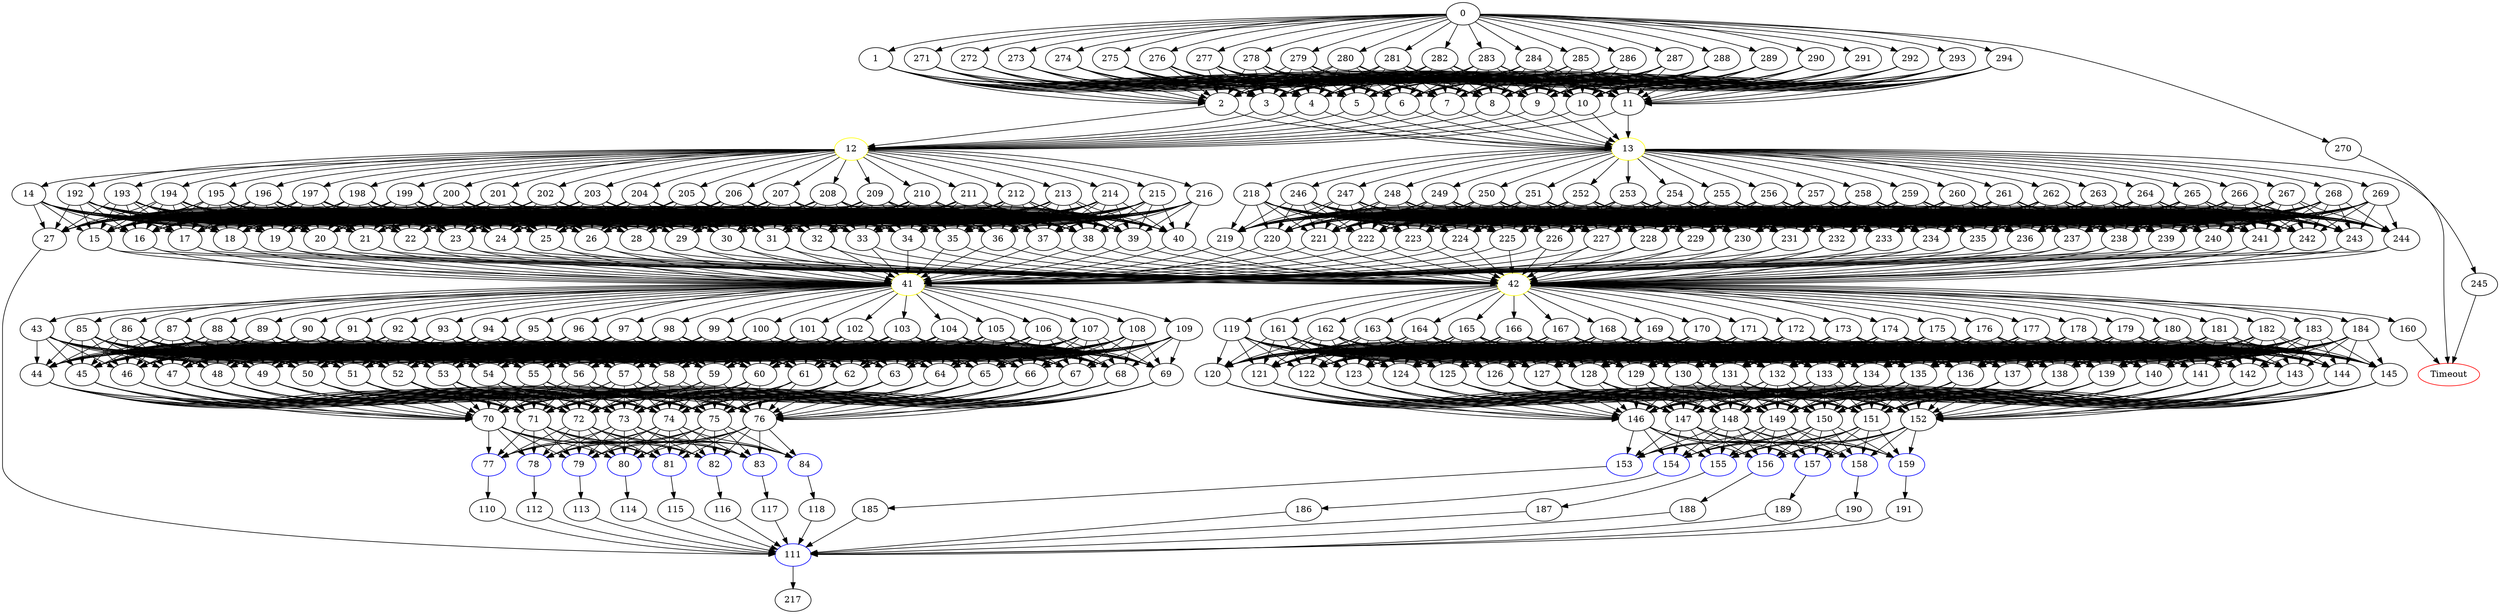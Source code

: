 digraph G {
	0 -> 1;
	0 -> 270;
	0 -> 271;
	0 -> 272;
	0 -> 273;
	0 -> 274;
	0 -> 275;
	0 -> 276;
	0 -> 277;
	0 -> 278;
	0 -> 279;
	0 -> 280;
	0 -> 281;
	0 -> 282;
	0 -> 283;
	0 -> 284;
	0 -> 285;
	0 -> 286;
	0 -> 287;
	0 -> 288;
	0 -> 289;
	0 -> 290;
	0 -> 291;
	0 -> 292;
	0 -> 293;
	0 -> 294;
	1 -> 2;
	1 -> 3;
	1 -> 4;
	1 -> 5;
	1 -> 6;
	1 -> 7;
	1 -> 8;
	1 -> 9;
	1 -> 10;
	1 -> 11;
	2 -> "12";
12 [color=yellow];
	2 -> "13";
13 [color=yellow];
	3 -> "12";
12 [color=yellow];
	3 -> "13";
13 [color=yellow];
	4 -> "12";
12 [color=yellow];
	4 -> "13";
13 [color=yellow];
	5 -> "12";
12 [color=yellow];
	5 -> "13";
13 [color=yellow];
	6 -> "12";
12 [color=yellow];
	6 -> "13";
13 [color=yellow];
	7 -> "12";
12 [color=yellow];
	7 -> "13";
13 [color=yellow];
	8 -> "12";
12 [color=yellow];
	8 -> "13";
13 [color=yellow];
	9 -> "12";
12 [color=yellow];
	9 -> "13";
13 [color=yellow];
	10 -> "12";
12 [color=yellow];
	10 -> "13";
13 [color=yellow];
	11 -> "12";
12 [color=yellow];
	11 -> "13";
13 [color=yellow];
	12 -> 14;
	12 -> 192;
	12 -> 193;
	12 -> 194;
	12 -> 195;
	12 -> 196;
	12 -> 197;
	12 -> 198;
	12 -> 199;
	12 -> 200;
	12 -> 201;
	12 -> 202;
	12 -> 203;
	12 -> 204;
	12 -> 205;
	12 -> 206;
	12 -> 207;
	12 -> 208;
	12 -> 209;
	12 -> 210;
	12 -> 211;
	12 -> 212;
	12 -> 213;
	12 -> 214;
	12 -> 215;
	12 -> 216;
	13 -> 218;
	13 -> 245;
	13 -> 246;
	13 -> 247;
	13 -> 248;
	13 -> 249;
	13 -> 250;
	13 -> 251;
	13 -> 252;
	13 -> 253;
	13 -> 254;
	13 -> 255;
	13 -> 256;
	13 -> 257;
	13 -> 258;
	13 -> 259;
	13 -> 260;
	13 -> 261;
	13 -> 262;
	13 -> 263;
	13 -> 264;
	13 -> 265;
	13 -> 266;
	13 -> 267;
	13 -> 268;
	13 -> 269;
	14 -> 15;
	14 -> 16;
	14 -> 17;
	14 -> 18;
	14 -> 19;
	14 -> 20;
	14 -> 21;
	14 -> 22;
	14 -> 23;
	14 -> 24;
	14 -> 25;
	14 -> 26;
	14 -> 27;
	14 -> 28;
	14 -> 29;
	14 -> 30;
	14 -> 31;
	14 -> 32;
	14 -> 33;
	14 -> 34;
	14 -> 35;
	14 -> 36;
	14 -> 37;
	14 -> 38;
	14 -> 39;
	14 -> 40;
	15 -> "41";
41 [color=yellow];
	15 -> "42";
42 [color=yellow];
	16 -> "41";
41 [color=yellow];
	16 -> "42";
42 [color=yellow];
	17 -> "41";
41 [color=yellow];
	17 -> "42";
42 [color=yellow];
	18 -> "41";
41 [color=yellow];
	18 -> "42";
42 [color=yellow];
	19 -> "41";
41 [color=yellow];
	19 -> "42";
42 [color=yellow];
	20 -> "41";
41 [color=yellow];
	20 -> "42";
42 [color=yellow];
	21 -> "41";
41 [color=yellow];
	21 -> "42";
42 [color=yellow];
	22 -> "41";
41 [color=yellow];
	22 -> "42";
42 [color=yellow];
	23 -> "41";
41 [color=yellow];
	23 -> "42";
42 [color=yellow];
	24 -> "41";
41 [color=yellow];
	24 -> "42";
42 [color=yellow];
	25 -> "41";
41 [color=yellow];
	25 -> "42";
42 [color=yellow];
	26 -> "41";
41 [color=yellow];
	26 -> "42";
42 [color=yellow];
	27 -> "111";
111 [color=blue];
	28 -> "41";
41 [color=yellow];
	28 -> "42";
42 [color=yellow];
	29 -> "41";
41 [color=yellow];
	29 -> "42";
42 [color=yellow];
	30 -> "41";
41 [color=yellow];
	30 -> "42";
42 [color=yellow];
	31 -> "41";
41 [color=yellow];
	31 -> "42";
42 [color=yellow];
	32 -> "41";
41 [color=yellow];
	32 -> "42";
42 [color=yellow];
	33 -> "41";
41 [color=yellow];
	33 -> "42";
42 [color=yellow];
	34 -> "41";
41 [color=yellow];
	34 -> "42";
42 [color=yellow];
	35 -> "41";
41 [color=yellow];
	35 -> "42";
42 [color=yellow];
	36 -> "41";
41 [color=yellow];
	36 -> "42";
42 [color=yellow];
	37 -> "41";
41 [color=yellow];
	37 -> "42";
42 [color=yellow];
	38 -> "41";
41 [color=yellow];
	38 -> "42";
42 [color=yellow];
	39 -> "41";
41 [color=yellow];
	39 -> "42";
42 [color=yellow];
	40 -> "41";
41 [color=yellow];
	40 -> "42";
42 [color=yellow];
	41 -> 43;
	41 -> 85;
	41 -> 86;
	41 -> 87;
	41 -> 88;
	41 -> 89;
	41 -> 90;
	41 -> 91;
	41 -> 92;
	41 -> 93;
	41 -> 94;
	41 -> 95;
	41 -> 96;
	41 -> 97;
	41 -> 98;
	41 -> 99;
	41 -> 100;
	41 -> 101;
	41 -> 102;
	41 -> 103;
	41 -> 104;
	41 -> 105;
	41 -> 106;
	41 -> 107;
	41 -> 108;
	41 -> 109;
	42 -> 119;
	42 -> 160;
	42 -> 161;
	42 -> 162;
	42 -> 163;
	42 -> 164;
	42 -> 165;
	42 -> 166;
	42 -> 167;
	42 -> 168;
	42 -> 169;
	42 -> 170;
	42 -> 171;
	42 -> 172;
	42 -> 173;
	42 -> 174;
	42 -> 175;
	42 -> 176;
	42 -> 177;
	42 -> 178;
	42 -> 179;
	42 -> 180;
	42 -> 181;
	42 -> 182;
	42 -> 183;
	42 -> 184;
	43 -> 44;
	43 -> 45;
	43 -> 46;
	43 -> 47;
	43 -> 48;
	43 -> 49;
	43 -> 50;
	43 -> 51;
	43 -> 52;
	43 -> 53;
	43 -> 54;
	43 -> 55;
	43 -> 56;
	43 -> 57;
	43 -> 58;
	43 -> 59;
	43 -> 60;
	43 -> 61;
	43 -> 62;
	43 -> 63;
	43 -> 64;
	43 -> 65;
	43 -> 66;
	43 -> 67;
	43 -> 68;
	43 -> 69;
	44 -> 70;
	44 -> 71;
	44 -> 72;
	44 -> 73;
	44 -> 74;
	44 -> 75;
	44 -> 76;
	45 -> 70;
	45 -> 71;
	45 -> 72;
	45 -> 73;
	45 -> 74;
	45 -> 75;
	45 -> 76;
	46 -> 70;
	46 -> 71;
	46 -> 72;
	46 -> 73;
	46 -> 74;
	46 -> 75;
	46 -> 76;
	47 -> 70;
	47 -> 71;
	47 -> 72;
	47 -> 73;
	47 -> 74;
	47 -> 75;
	47 -> 76;
	48 -> 70;
	48 -> 71;
	48 -> 72;
	48 -> 73;
	48 -> 74;
	48 -> 75;
	48 -> 76;
	49 -> 70;
	49 -> 71;
	49 -> 72;
	49 -> 73;
	49 -> 74;
	49 -> 75;
	49 -> 76;
	50 -> 70;
	50 -> 71;
	50 -> 72;
	50 -> 73;
	50 -> 74;
	50 -> 75;
	50 -> 76;
	51 -> 70;
	51 -> 71;
	51 -> 72;
	51 -> 73;
	51 -> 74;
	51 -> 75;
	51 -> 76;
	52 -> 70;
	52 -> 71;
	52 -> 72;
	52 -> 73;
	52 -> 74;
	52 -> 75;
	52 -> 76;
	53 -> 70;
	53 -> 71;
	53 -> 72;
	53 -> 73;
	53 -> 74;
	53 -> 75;
	53 -> 76;
	54 -> 70;
	54 -> 71;
	54 -> 72;
	54 -> 73;
	54 -> 74;
	54 -> 75;
	54 -> 76;
	55 -> 70;
	55 -> 71;
	55 -> 72;
	55 -> 73;
	55 -> 74;
	55 -> 75;
	55 -> 76;
	56 -> 70;
	56 -> 71;
	56 -> 72;
	56 -> 73;
	56 -> 74;
	56 -> 75;
	56 -> 76;
	57 -> 70;
	57 -> 71;
	57 -> 72;
	57 -> 73;
	57 -> 74;
	57 -> 75;
	57 -> 76;
	58 -> 70;
	58 -> 71;
	58 -> 72;
	58 -> 73;
	58 -> 74;
	58 -> 75;
	58 -> 76;
	59 -> 70;
	59 -> 71;
	59 -> 72;
	59 -> 73;
	59 -> 74;
	59 -> 75;
	59 -> 76;
	60 -> 70;
	60 -> 71;
	60 -> 72;
	60 -> 73;
	60 -> 74;
	60 -> 75;
	60 -> 76;
	61 -> 70;
	61 -> 71;
	61 -> 72;
	61 -> 73;
	61 -> 74;
	61 -> 75;
	61 -> 76;
	62 -> 70;
	62 -> 71;
	62 -> 72;
	62 -> 73;
	62 -> 74;
	62 -> 75;
	62 -> 76;
	63 -> 70;
	63 -> 71;
	63 -> 72;
	63 -> 73;
	63 -> 74;
	63 -> 75;
	63 -> 76;
	64 -> 70;
	64 -> 71;
	64 -> 72;
	64 -> 73;
	64 -> 74;
	64 -> 75;
	64 -> 76;
	65 -> 70;
	65 -> 71;
	65 -> 72;
	65 -> 73;
	65 -> 74;
	65 -> 75;
	65 -> 76;
	66 -> 70;
	66 -> 71;
	66 -> 72;
	66 -> 73;
	66 -> 74;
	66 -> 75;
	66 -> 76;
	67 -> 70;
	67 -> 71;
	67 -> 72;
	67 -> 73;
	67 -> 74;
	67 -> 75;
	67 -> 76;
	68 -> 70;
	68 -> 71;
	68 -> 72;
	68 -> 73;
	68 -> 74;
	68 -> 75;
	68 -> 76;
	69 -> 70;
	69 -> 71;
	69 -> 72;
	69 -> 73;
	69 -> 74;
	69 -> 75;
	69 -> 76;
	70 -> "77";
77 [color=blue];
	70 -> "78";
78 [color=blue];
	70 -> "79";
79 [color=blue];
	70 -> "80";
80 [color=blue];
	70 -> "81";
81 [color=blue];
	70 -> "82";
82 [color=blue];
	70 -> "83";
83 [color=blue];
	70 -> "84";
84 [color=blue];
	71 -> "77";
77 [color=blue];
	71 -> "78";
78 [color=blue];
	71 -> "79";
79 [color=blue];
	71 -> "80";
80 [color=blue];
	71 -> "81";
81 [color=blue];
	71 -> "82";
82 [color=blue];
	71 -> "83";
83 [color=blue];
	71 -> "84";
84 [color=blue];
	72 -> "77";
77 [color=blue];
	72 -> "78";
78 [color=blue];
	72 -> "79";
79 [color=blue];
	72 -> "80";
80 [color=blue];
	72 -> "81";
81 [color=blue];
	72 -> "82";
82 [color=blue];
	72 -> "83";
83 [color=blue];
	72 -> "84";
84 [color=blue];
	73 -> "77";
77 [color=blue];
	73 -> "78";
78 [color=blue];
	73 -> "79";
79 [color=blue];
	73 -> "80";
80 [color=blue];
	73 -> "81";
81 [color=blue];
	73 -> "82";
82 [color=blue];
	73 -> "83";
83 [color=blue];
	73 -> "84";
84 [color=blue];
	74 -> "77";
77 [color=blue];
	74 -> "78";
78 [color=blue];
	74 -> "79";
79 [color=blue];
	74 -> "80";
80 [color=blue];
	74 -> "81";
81 [color=blue];
	74 -> "82";
82 [color=blue];
	74 -> "83";
83 [color=blue];
	74 -> "84";
84 [color=blue];
	75 -> "77";
77 [color=blue];
	75 -> "78";
78 [color=blue];
	75 -> "79";
79 [color=blue];
	75 -> "80";
80 [color=blue];
	75 -> "81";
81 [color=blue];
	75 -> "82";
82 [color=blue];
	75 -> "83";
83 [color=blue];
	75 -> "84";
84 [color=blue];
	76 -> "77";
77 [color=blue];
	76 -> "78";
78 [color=blue];
	76 -> "79";
79 [color=blue];
	76 -> "80";
80 [color=blue];
	76 -> "81";
81 [color=blue];
	76 -> "82";
82 [color=blue];
	76 -> "83";
83 [color=blue];
	76 -> "84";
84 [color=blue];
	77 -> 110;
	78 -> 112;
	79 -> 113;
	80 -> 114;
	81 -> 115;
	82 -> 116;
	83 -> 117;
	84 -> 118;
	85 -> 44;
	85 -> 45;
	85 -> 46;
	85 -> 47;
	85 -> 48;
	85 -> 49;
	85 -> 50;
	85 -> 51;
	85 -> 52;
	85 -> 53;
	85 -> 54;
	85 -> 55;
	85 -> 56;
	85 -> 57;
	85 -> 58;
	85 -> 59;
	85 -> 60;
	85 -> 61;
	85 -> 62;
	85 -> 63;
	85 -> 64;
	85 -> 65;
	85 -> 66;
	85 -> 67;
	85 -> 68;
	85 -> 69;
	86 -> 44;
	86 -> 45;
	86 -> 46;
	86 -> 47;
	86 -> 48;
	86 -> 49;
	86 -> 50;
	86 -> 51;
	86 -> 52;
	86 -> 53;
	86 -> 54;
	86 -> 55;
	86 -> 56;
	86 -> 57;
	86 -> 58;
	86 -> 59;
	86 -> 60;
	86 -> 61;
	86 -> 62;
	86 -> 63;
	86 -> 64;
	86 -> 65;
	86 -> 66;
	86 -> 67;
	86 -> 68;
	86 -> 69;
	87 -> 44;
	87 -> 45;
	87 -> 46;
	87 -> 47;
	87 -> 48;
	87 -> 49;
	87 -> 50;
	87 -> 51;
	87 -> 52;
	87 -> 53;
	87 -> 54;
	87 -> 55;
	87 -> 56;
	87 -> 57;
	87 -> 58;
	87 -> 59;
	87 -> 60;
	87 -> 61;
	87 -> 62;
	87 -> 63;
	87 -> 64;
	87 -> 65;
	87 -> 66;
	87 -> 67;
	87 -> 68;
	87 -> 69;
	88 -> 44;
	88 -> 45;
	88 -> 46;
	88 -> 47;
	88 -> 48;
	88 -> 49;
	88 -> 50;
	88 -> 51;
	88 -> 52;
	88 -> 53;
	88 -> 54;
	88 -> 55;
	88 -> 56;
	88 -> 57;
	88 -> 58;
	88 -> 59;
	88 -> 60;
	88 -> 61;
	88 -> 62;
	88 -> 63;
	88 -> 64;
	88 -> 65;
	88 -> 66;
	88 -> 67;
	88 -> 68;
	88 -> 69;
	89 -> 44;
	89 -> 45;
	89 -> 46;
	89 -> 47;
	89 -> 48;
	89 -> 49;
	89 -> 50;
	89 -> 51;
	89 -> 52;
	89 -> 53;
	89 -> 54;
	89 -> 55;
	89 -> 56;
	89 -> 57;
	89 -> 58;
	89 -> 59;
	89 -> 60;
	89 -> 61;
	89 -> 62;
	89 -> 63;
	89 -> 64;
	89 -> 65;
	89 -> 66;
	89 -> 67;
	89 -> 68;
	89 -> 69;
	90 -> 44;
	90 -> 45;
	90 -> 46;
	90 -> 47;
	90 -> 48;
	90 -> 49;
	90 -> 50;
	90 -> 51;
	90 -> 52;
	90 -> 53;
	90 -> 54;
	90 -> 55;
	90 -> 56;
	90 -> 57;
	90 -> 58;
	90 -> 59;
	90 -> 60;
	90 -> 61;
	90 -> 62;
	90 -> 63;
	90 -> 64;
	90 -> 65;
	90 -> 66;
	90 -> 67;
	90 -> 68;
	90 -> 69;
	91 -> 44;
	91 -> 45;
	91 -> 46;
	91 -> 47;
	91 -> 48;
	91 -> 49;
	91 -> 50;
	91 -> 51;
	91 -> 52;
	91 -> 53;
	91 -> 54;
	91 -> 55;
	91 -> 56;
	91 -> 57;
	91 -> 58;
	91 -> 59;
	91 -> 60;
	91 -> 61;
	91 -> 62;
	91 -> 63;
	91 -> 64;
	91 -> 65;
	91 -> 66;
	91 -> 67;
	91 -> 68;
	91 -> 69;
	92 -> 44;
	92 -> 45;
	92 -> 46;
	92 -> 47;
	92 -> 48;
	92 -> 49;
	92 -> 50;
	92 -> 51;
	92 -> 52;
	92 -> 53;
	92 -> 54;
	92 -> 55;
	92 -> 56;
	92 -> 57;
	92 -> 58;
	92 -> 59;
	92 -> 60;
	92 -> 61;
	92 -> 62;
	92 -> 63;
	92 -> 64;
	92 -> 65;
	92 -> 66;
	92 -> 67;
	92 -> 68;
	92 -> 69;
	93 -> 44;
	93 -> 45;
	93 -> 46;
	93 -> 47;
	93 -> 48;
	93 -> 49;
	93 -> 50;
	93 -> 51;
	93 -> 52;
	93 -> 53;
	93 -> 54;
	93 -> 55;
	93 -> 56;
	93 -> 57;
	93 -> 58;
	93 -> 59;
	93 -> 60;
	93 -> 61;
	93 -> 62;
	93 -> 63;
	93 -> 64;
	93 -> 65;
	93 -> 66;
	93 -> 67;
	93 -> 68;
	93 -> 69;
	94 -> 44;
	94 -> 45;
	94 -> 46;
	94 -> 47;
	94 -> 48;
	94 -> 49;
	94 -> 50;
	94 -> 51;
	94 -> 52;
	94 -> 53;
	94 -> 54;
	94 -> 55;
	94 -> 56;
	94 -> 57;
	94 -> 58;
	94 -> 59;
	94 -> 60;
	94 -> 61;
	94 -> 62;
	94 -> 63;
	94 -> 64;
	94 -> 65;
	94 -> 66;
	94 -> 67;
	94 -> 68;
	94 -> 69;
	95 -> 44;
	95 -> 45;
	95 -> 46;
	95 -> 47;
	95 -> 48;
	95 -> 49;
	95 -> 50;
	95 -> 51;
	95 -> 52;
	95 -> 53;
	95 -> 54;
	95 -> 55;
	95 -> 56;
	95 -> 57;
	95 -> 58;
	95 -> 59;
	95 -> 60;
	95 -> 61;
	95 -> 62;
	95 -> 63;
	95 -> 64;
	95 -> 65;
	95 -> 66;
	95 -> 67;
	95 -> 68;
	95 -> 69;
	96 -> 44;
	96 -> 45;
	96 -> 46;
	96 -> 47;
	96 -> 48;
	96 -> 49;
	96 -> 50;
	96 -> 51;
	96 -> 52;
	96 -> 53;
	96 -> 54;
	96 -> 55;
	96 -> 56;
	96 -> 57;
	96 -> 58;
	96 -> 59;
	96 -> 60;
	96 -> 61;
	96 -> 62;
	96 -> 63;
	96 -> 64;
	96 -> 65;
	96 -> 66;
	96 -> 67;
	96 -> 68;
	96 -> 69;
	97 -> 44;
	97 -> 45;
	97 -> 46;
	97 -> 47;
	97 -> 48;
	97 -> 49;
	97 -> 50;
	97 -> 51;
	97 -> 52;
	97 -> 53;
	97 -> 54;
	97 -> 55;
	97 -> 56;
	97 -> 57;
	97 -> 58;
	97 -> 59;
	97 -> 60;
	97 -> 61;
	97 -> 62;
	97 -> 63;
	97 -> 64;
	97 -> 65;
	97 -> 66;
	97 -> 67;
	97 -> 68;
	97 -> 69;
	98 -> 44;
	98 -> 45;
	98 -> 46;
	98 -> 47;
	98 -> 48;
	98 -> 49;
	98 -> 50;
	98 -> 51;
	98 -> 52;
	98 -> 53;
	98 -> 54;
	98 -> 55;
	98 -> 56;
	98 -> 57;
	98 -> 58;
	98 -> 59;
	98 -> 60;
	98 -> 61;
	98 -> 62;
	98 -> 63;
	98 -> 64;
	98 -> 65;
	98 -> 66;
	98 -> 67;
	98 -> 68;
	98 -> 69;
	99 -> 44;
	99 -> 45;
	99 -> 46;
	99 -> 47;
	99 -> 48;
	99 -> 49;
	99 -> 50;
	99 -> 51;
	99 -> 52;
	99 -> 53;
	99 -> 54;
	99 -> 55;
	99 -> 56;
	99 -> 57;
	99 -> 58;
	99 -> 59;
	99 -> 60;
	99 -> 61;
	99 -> 62;
	99 -> 63;
	99 -> 64;
	99 -> 65;
	99 -> 66;
	99 -> 67;
	99 -> 68;
	99 -> 69;
	100 -> 44;
	100 -> 45;
	100 -> 46;
	100 -> 47;
	100 -> 48;
	100 -> 49;
	100 -> 50;
	100 -> 51;
	100 -> 52;
	100 -> 53;
	100 -> 54;
	100 -> 55;
	100 -> 56;
	100 -> 57;
	100 -> 58;
	100 -> 59;
	100 -> 60;
	100 -> 61;
	100 -> 62;
	100 -> 63;
	100 -> 64;
	100 -> 65;
	100 -> 66;
	100 -> 67;
	100 -> 68;
	100 -> 69;
	101 -> 44;
	101 -> 45;
	101 -> 46;
	101 -> 47;
	101 -> 48;
	101 -> 49;
	101 -> 50;
	101 -> 51;
	101 -> 52;
	101 -> 53;
	101 -> 54;
	101 -> 55;
	101 -> 56;
	101 -> 57;
	101 -> 58;
	101 -> 59;
	101 -> 60;
	101 -> 61;
	101 -> 62;
	101 -> 63;
	101 -> 64;
	101 -> 65;
	101 -> 66;
	101 -> 67;
	101 -> 68;
	101 -> 69;
	102 -> 44;
	102 -> 45;
	102 -> 46;
	102 -> 47;
	102 -> 48;
	102 -> 49;
	102 -> 50;
	102 -> 51;
	102 -> 52;
	102 -> 53;
	102 -> 54;
	102 -> 55;
	102 -> 56;
	102 -> 57;
	102 -> 58;
	102 -> 59;
	102 -> 60;
	102 -> 61;
	102 -> 62;
	102 -> 63;
	102 -> 64;
	102 -> 65;
	102 -> 66;
	102 -> 67;
	102 -> 68;
	102 -> 69;
	103 -> 44;
	103 -> 45;
	103 -> 46;
	103 -> 47;
	103 -> 48;
	103 -> 49;
	103 -> 50;
	103 -> 51;
	103 -> 52;
	103 -> 53;
	103 -> 54;
	103 -> 55;
	103 -> 56;
	103 -> 57;
	103 -> 58;
	103 -> 59;
	103 -> 60;
	103 -> 61;
	103 -> 62;
	103 -> 63;
	103 -> 64;
	103 -> 65;
	103 -> 66;
	103 -> 67;
	103 -> 68;
	103 -> 69;
	104 -> 44;
	104 -> 45;
	104 -> 46;
	104 -> 47;
	104 -> 48;
	104 -> 49;
	104 -> 50;
	104 -> 51;
	104 -> 52;
	104 -> 53;
	104 -> 54;
	104 -> 55;
	104 -> 56;
	104 -> 57;
	104 -> 58;
	104 -> 59;
	104 -> 60;
	104 -> 61;
	104 -> 62;
	104 -> 63;
	104 -> 64;
	104 -> 65;
	104 -> 66;
	104 -> 67;
	104 -> 68;
	104 -> 69;
	105 -> 44;
	105 -> 45;
	105 -> 46;
	105 -> 47;
	105 -> 48;
	105 -> 49;
	105 -> 50;
	105 -> 51;
	105 -> 52;
	105 -> 53;
	105 -> 54;
	105 -> 55;
	105 -> 56;
	105 -> 57;
	105 -> 58;
	105 -> 59;
	105 -> 60;
	105 -> 61;
	105 -> 62;
	105 -> 63;
	105 -> 64;
	105 -> 65;
	105 -> 66;
	105 -> 67;
	105 -> 68;
	105 -> 69;
	106 -> 44;
	106 -> 45;
	106 -> 46;
	106 -> 47;
	106 -> 48;
	106 -> 49;
	106 -> 50;
	106 -> 51;
	106 -> 52;
	106 -> 53;
	106 -> 54;
	106 -> 55;
	106 -> 56;
	106 -> 57;
	106 -> 58;
	106 -> 59;
	106 -> 60;
	106 -> 61;
	106 -> 62;
	106 -> 63;
	106 -> 64;
	106 -> 65;
	106 -> 66;
	106 -> 67;
	106 -> 68;
	106 -> 69;
	107 -> 44;
	107 -> 45;
	107 -> 46;
	107 -> 47;
	107 -> 48;
	107 -> 49;
	107 -> 50;
	107 -> 51;
	107 -> 52;
	107 -> 53;
	107 -> 54;
	107 -> 55;
	107 -> 56;
	107 -> 57;
	107 -> 58;
	107 -> 59;
	107 -> 60;
	107 -> 61;
	107 -> 62;
	107 -> 63;
	107 -> 64;
	107 -> 65;
	107 -> 66;
	107 -> 67;
	107 -> 68;
	107 -> 69;
	108 -> 44;
	108 -> 45;
	108 -> 46;
	108 -> 47;
	108 -> 48;
	108 -> 49;
	108 -> 50;
	108 -> 51;
	108 -> 52;
	108 -> 53;
	108 -> 54;
	108 -> 55;
	108 -> 56;
	108 -> 57;
	108 -> 58;
	108 -> 59;
	108 -> 60;
	108 -> 61;
	108 -> 62;
	108 -> 63;
	108 -> 64;
	108 -> 65;
	108 -> 66;
	108 -> 67;
	108 -> 68;
	108 -> 69;
	109 -> 44;
	109 -> 45;
	109 -> 46;
	109 -> 47;
	109 -> 48;
	109 -> 49;
	109 -> 50;
	109 -> 51;
	109 -> 52;
	109 -> 53;
	109 -> 54;
	109 -> 55;
	109 -> 56;
	109 -> 57;
	109 -> 58;
	109 -> 59;
	109 -> 60;
	109 -> 61;
	109 -> 62;
	109 -> 63;
	109 -> 64;
	109 -> 65;
	109 -> 66;
	109 -> 67;
	109 -> 68;
	109 -> 69;
	110 -> "111";
111 [color=blue];
	111 -> 217;
	112 -> "111";
111 [color=blue];
	113 -> "111";
111 [color=blue];
	114 -> "111";
111 [color=blue];
	115 -> "111";
111 [color=blue];
	116 -> "111";
111 [color=blue];
	117 -> "111";
111 [color=blue];
	118 -> "111";
111 [color=blue];
	119 -> 120;
	119 -> 121;
	119 -> 122;
	119 -> 123;
	119 -> 124;
	119 -> 125;
	119 -> 126;
	119 -> 127;
	119 -> 128;
	119 -> 129;
	119 -> 130;
	119 -> 131;
	119 -> 132;
	119 -> 133;
	119 -> 134;
	119 -> 135;
	119 -> 136;
	119 -> 137;
	119 -> 138;
	119 -> 139;
	119 -> 140;
	119 -> 141;
	119 -> 142;
	119 -> 143;
	119 -> 144;
	119 -> 145;
	120 -> 146;
	120 -> 147;
	120 -> 148;
	120 -> 149;
	120 -> 150;
	120 -> 151;
	120 -> 152;
	121 -> 146;
	121 -> 147;
	121 -> 148;
	121 -> 149;
	121 -> 150;
	121 -> 151;
	121 -> 152;
	122 -> 146;
	122 -> 147;
	122 -> 148;
	122 -> 149;
	122 -> 150;
	122 -> 151;
	122 -> 152;
	123 -> 146;
	123 -> 147;
	123 -> 148;
	123 -> 149;
	123 -> 150;
	123 -> 151;
	123 -> 152;
	124 -> 146;
	124 -> 147;
	124 -> 148;
	124 -> 149;
	124 -> 150;
	124 -> 151;
	124 -> 152;
	125 -> 146;
	125 -> 147;
	125 -> 148;
	125 -> 149;
	125 -> 150;
	125 -> 151;
	125 -> 152;
	126 -> 146;
	126 -> 147;
	126 -> 148;
	126 -> 149;
	126 -> 150;
	126 -> 151;
	126 -> 152;
	127 -> 146;
	127 -> 147;
	127 -> 148;
	127 -> 149;
	127 -> 150;
	127 -> 151;
	127 -> 152;
	128 -> 146;
	128 -> 147;
	128 -> 148;
	128 -> 149;
	128 -> 150;
	128 -> 151;
	128 -> 152;
	129 -> 146;
	129 -> 147;
	129 -> 148;
	129 -> 149;
	129 -> 150;
	129 -> 151;
	129 -> 152;
	130 -> 146;
	130 -> 147;
	130 -> 148;
	130 -> 149;
	130 -> 150;
	130 -> 151;
	130 -> 152;
	131 -> 146;
	131 -> 147;
	131 -> 148;
	131 -> 149;
	131 -> 150;
	131 -> 151;
	131 -> 152;
	132 -> 146;
	132 -> 147;
	132 -> 148;
	132 -> 149;
	132 -> 150;
	132 -> 151;
	132 -> 152;
	133 -> 146;
	133 -> 147;
	133 -> 148;
	133 -> 149;
	133 -> 150;
	133 -> 151;
	133 -> 152;
	134 -> 146;
	134 -> 147;
	134 -> 148;
	134 -> 149;
	134 -> 150;
	134 -> 151;
	134 -> 152;
	135 -> 146;
	135 -> 147;
	135 -> 148;
	135 -> 149;
	135 -> 150;
	135 -> 151;
	135 -> 152;
	136 -> 146;
	136 -> 147;
	136 -> 148;
	136 -> 149;
	136 -> 150;
	136 -> 151;
	136 -> 152;
	137 -> 146;
	137 -> 147;
	137 -> 148;
	137 -> 149;
	137 -> 150;
	137 -> 151;
	137 -> 152;
	138 -> 146;
	138 -> 147;
	138 -> 148;
	138 -> 149;
	138 -> 150;
	138 -> 151;
	138 -> 152;
	139 -> 146;
	139 -> 147;
	139 -> 148;
	139 -> 149;
	139 -> 150;
	139 -> 151;
	139 -> 152;
	140 -> 146;
	140 -> 147;
	140 -> 148;
	140 -> 149;
	140 -> 150;
	140 -> 151;
	140 -> 152;
	141 -> 146;
	141 -> 147;
	141 -> 148;
	141 -> 149;
	141 -> 150;
	141 -> 151;
	141 -> 152;
	142 -> 146;
	142 -> 147;
	142 -> 148;
	142 -> 149;
	142 -> 150;
	142 -> 151;
	142 -> 152;
	143 -> 146;
	143 -> 147;
	143 -> 148;
	143 -> 149;
	143 -> 150;
	143 -> 151;
	143 -> 152;
	144 -> 146;
	144 -> 147;
	144 -> 148;
	144 -> 149;
	144 -> 150;
	144 -> 151;
	144 -> 152;
	145 -> 146;
	145 -> 147;
	145 -> 148;
	145 -> 149;
	145 -> 150;
	145 -> 151;
	145 -> 152;
	146 -> "153";
153 [color=blue];
	146 -> "154";
154 [color=blue];
	146 -> "155";
155 [color=blue];
	146 -> "156";
156 [color=blue];
	146 -> "157";
157 [color=blue];
	146 -> "158";
158 [color=blue];
	146 -> "159";
159 [color=blue];
	147 -> "153";
153 [color=blue];
	147 -> "154";
154 [color=blue];
	147 -> "155";
155 [color=blue];
	147 -> "156";
156 [color=blue];
	147 -> "157";
157 [color=blue];
	147 -> "158";
158 [color=blue];
	147 -> "159";
159 [color=blue];
	148 -> "153";
153 [color=blue];
	148 -> "154";
154 [color=blue];
	148 -> "155";
155 [color=blue];
	148 -> "156";
156 [color=blue];
	148 -> "157";
157 [color=blue];
	148 -> "158";
158 [color=blue];
	148 -> "159";
159 [color=blue];
	149 -> "153";
153 [color=blue];
	149 -> "154";
154 [color=blue];
	149 -> "155";
155 [color=blue];
	149 -> "156";
156 [color=blue];
	149 -> "157";
157 [color=blue];
	149 -> "158";
158 [color=blue];
	149 -> "159";
159 [color=blue];
	150 -> "153";
153 [color=blue];
	150 -> "154";
154 [color=blue];
	150 -> "155";
155 [color=blue];
	150 -> "156";
156 [color=blue];
	150 -> "157";
157 [color=blue];
	150 -> "158";
158 [color=blue];
	150 -> "159";
159 [color=blue];
	151 -> "153";
153 [color=blue];
	151 -> "154";
154 [color=blue];
	151 -> "155";
155 [color=blue];
	151 -> "156";
156 [color=blue];
	151 -> "157";
157 [color=blue];
	151 -> "158";
158 [color=blue];
	151 -> "159";
159 [color=blue];
	152 -> "153";
153 [color=blue];
	152 -> "154";
154 [color=blue];
	152 -> "155";
155 [color=blue];
	152 -> "156";
156 [color=blue];
	152 -> "157";
157 [color=blue];
	152 -> "158";
158 [color=blue];
	152 -> "159";
159 [color=blue];
	153 -> 185;
	154 -> 186;
	155 -> 187;
	156 -> 188;
	157 -> 189;
	158 -> 190;
	159 -> 191;
	160 -> "Timeout";
Timeout [color=red];
	161 -> 120;
	161 -> 121;
	161 -> 122;
	161 -> 123;
	161 -> 124;
	161 -> 125;
	161 -> 126;
	161 -> 127;
	161 -> 128;
	161 -> 129;
	161 -> 130;
	161 -> 131;
	161 -> 132;
	161 -> 133;
	161 -> 134;
	161 -> 135;
	161 -> 136;
	161 -> 137;
	161 -> 138;
	161 -> 139;
	161 -> 140;
	161 -> 141;
	161 -> 142;
	161 -> 143;
	161 -> 144;
	161 -> 145;
	162 -> 120;
	162 -> 121;
	162 -> 122;
	162 -> 123;
	162 -> 124;
	162 -> 125;
	162 -> 126;
	162 -> 127;
	162 -> 128;
	162 -> 129;
	162 -> 130;
	162 -> 131;
	162 -> 132;
	162 -> 133;
	162 -> 134;
	162 -> 135;
	162 -> 136;
	162 -> 137;
	162 -> 138;
	162 -> 139;
	162 -> 140;
	162 -> 141;
	162 -> 142;
	162 -> 143;
	162 -> 144;
	162 -> 145;
	163 -> 120;
	163 -> 121;
	163 -> 122;
	163 -> 123;
	163 -> 124;
	163 -> 125;
	163 -> 126;
	163 -> 127;
	163 -> 128;
	163 -> 129;
	163 -> 130;
	163 -> 131;
	163 -> 132;
	163 -> 133;
	163 -> 134;
	163 -> 135;
	163 -> 136;
	163 -> 137;
	163 -> 138;
	163 -> 139;
	163 -> 140;
	163 -> 141;
	163 -> 142;
	163 -> 143;
	163 -> 144;
	163 -> 145;
	164 -> 120;
	164 -> 121;
	164 -> 122;
	164 -> 123;
	164 -> 124;
	164 -> 125;
	164 -> 126;
	164 -> 127;
	164 -> 128;
	164 -> 129;
	164 -> 130;
	164 -> 131;
	164 -> 132;
	164 -> 133;
	164 -> 134;
	164 -> 135;
	164 -> 136;
	164 -> 137;
	164 -> 138;
	164 -> 139;
	164 -> 140;
	164 -> 141;
	164 -> 142;
	164 -> 143;
	164 -> 144;
	164 -> 145;
	165 -> 120;
	165 -> 121;
	165 -> 122;
	165 -> 123;
	165 -> 124;
	165 -> 125;
	165 -> 126;
	165 -> 127;
	165 -> 128;
	165 -> 129;
	165 -> 130;
	165 -> 131;
	165 -> 132;
	165 -> 133;
	165 -> 134;
	165 -> 135;
	165 -> 136;
	165 -> 137;
	165 -> 138;
	165 -> 139;
	165 -> 140;
	165 -> 141;
	165 -> 142;
	165 -> 143;
	165 -> 144;
	165 -> 145;
	166 -> 120;
	166 -> 121;
	166 -> 122;
	166 -> 123;
	166 -> 124;
	166 -> 125;
	166 -> 126;
	166 -> 127;
	166 -> 128;
	166 -> 129;
	166 -> 130;
	166 -> 131;
	166 -> 132;
	166 -> 133;
	166 -> 134;
	166 -> 135;
	166 -> 136;
	166 -> 137;
	166 -> 138;
	166 -> 139;
	166 -> 140;
	166 -> 141;
	166 -> 142;
	166 -> 143;
	166 -> 144;
	166 -> 145;
	167 -> 120;
	167 -> 121;
	167 -> 122;
	167 -> 123;
	167 -> 124;
	167 -> 125;
	167 -> 126;
	167 -> 127;
	167 -> 128;
	167 -> 129;
	167 -> 130;
	167 -> 131;
	167 -> 132;
	167 -> 133;
	167 -> 134;
	167 -> 135;
	167 -> 136;
	167 -> 137;
	167 -> 138;
	167 -> 139;
	167 -> 140;
	167 -> 141;
	167 -> 142;
	167 -> 143;
	167 -> 144;
	167 -> 145;
	168 -> 120;
	168 -> 121;
	168 -> 122;
	168 -> 123;
	168 -> 124;
	168 -> 125;
	168 -> 126;
	168 -> 127;
	168 -> 128;
	168 -> 129;
	168 -> 130;
	168 -> 131;
	168 -> 132;
	168 -> 133;
	168 -> 134;
	168 -> 135;
	168 -> 136;
	168 -> 137;
	168 -> 138;
	168 -> 139;
	168 -> 140;
	168 -> 141;
	168 -> 142;
	168 -> 143;
	168 -> 144;
	168 -> 145;
	169 -> 120;
	169 -> 121;
	169 -> 122;
	169 -> 123;
	169 -> 124;
	169 -> 125;
	169 -> 126;
	169 -> 127;
	169 -> 128;
	169 -> 129;
	169 -> 130;
	169 -> 131;
	169 -> 132;
	169 -> 133;
	169 -> 134;
	169 -> 135;
	169 -> 136;
	169 -> 137;
	169 -> 138;
	169 -> 139;
	169 -> 140;
	169 -> 141;
	169 -> 142;
	169 -> 143;
	169 -> 144;
	169 -> 145;
	170 -> 120;
	170 -> 121;
	170 -> 122;
	170 -> 123;
	170 -> 124;
	170 -> 125;
	170 -> 126;
	170 -> 127;
	170 -> 128;
	170 -> 129;
	170 -> 130;
	170 -> 131;
	170 -> 132;
	170 -> 133;
	170 -> 134;
	170 -> 135;
	170 -> 136;
	170 -> 137;
	170 -> 138;
	170 -> 139;
	170 -> 140;
	170 -> 141;
	170 -> 142;
	170 -> 143;
	170 -> 144;
	170 -> 145;
	171 -> 120;
	171 -> 121;
	171 -> 122;
	171 -> 123;
	171 -> 124;
	171 -> 125;
	171 -> 126;
	171 -> 127;
	171 -> 128;
	171 -> 129;
	171 -> 130;
	171 -> 131;
	171 -> 132;
	171 -> 133;
	171 -> 134;
	171 -> 135;
	171 -> 136;
	171 -> 137;
	171 -> 138;
	171 -> 139;
	171 -> 140;
	171 -> 141;
	171 -> 142;
	171 -> 143;
	171 -> 144;
	171 -> 145;
	172 -> 120;
	172 -> 121;
	172 -> 122;
	172 -> 123;
	172 -> 124;
	172 -> 125;
	172 -> 126;
	172 -> 127;
	172 -> 128;
	172 -> 129;
	172 -> 130;
	172 -> 131;
	172 -> 132;
	172 -> 133;
	172 -> 134;
	172 -> 135;
	172 -> 136;
	172 -> 137;
	172 -> 138;
	172 -> 139;
	172 -> 140;
	172 -> 141;
	172 -> 142;
	172 -> 143;
	172 -> 144;
	172 -> 145;
	173 -> 120;
	173 -> 121;
	173 -> 122;
	173 -> 123;
	173 -> 124;
	173 -> 125;
	173 -> 126;
	173 -> 127;
	173 -> 128;
	173 -> 129;
	173 -> 130;
	173 -> 131;
	173 -> 132;
	173 -> 133;
	173 -> 134;
	173 -> 135;
	173 -> 136;
	173 -> 137;
	173 -> 138;
	173 -> 139;
	173 -> 140;
	173 -> 141;
	173 -> 142;
	173 -> 143;
	173 -> 144;
	173 -> 145;
	174 -> 120;
	174 -> 121;
	174 -> 122;
	174 -> 123;
	174 -> 124;
	174 -> 125;
	174 -> 126;
	174 -> 127;
	174 -> 128;
	174 -> 129;
	174 -> 130;
	174 -> 131;
	174 -> 132;
	174 -> 133;
	174 -> 134;
	174 -> 135;
	174 -> 136;
	174 -> 137;
	174 -> 138;
	174 -> 139;
	174 -> 140;
	174 -> 141;
	174 -> 142;
	174 -> 143;
	174 -> 144;
	174 -> 145;
	175 -> 120;
	175 -> 121;
	175 -> 122;
	175 -> 123;
	175 -> 124;
	175 -> 125;
	175 -> 126;
	175 -> 127;
	175 -> 128;
	175 -> 129;
	175 -> 130;
	175 -> 131;
	175 -> 132;
	175 -> 133;
	175 -> 134;
	175 -> 135;
	175 -> 136;
	175 -> 137;
	175 -> 138;
	175 -> 139;
	175 -> 140;
	175 -> 141;
	175 -> 142;
	175 -> 143;
	175 -> 144;
	175 -> 145;
	176 -> 120;
	176 -> 121;
	176 -> 122;
	176 -> 123;
	176 -> 124;
	176 -> 125;
	176 -> 126;
	176 -> 127;
	176 -> 128;
	176 -> 129;
	176 -> 130;
	176 -> 131;
	176 -> 132;
	176 -> 133;
	176 -> 134;
	176 -> 135;
	176 -> 136;
	176 -> 137;
	176 -> 138;
	176 -> 139;
	176 -> 140;
	176 -> 141;
	176 -> 142;
	176 -> 143;
	176 -> 144;
	176 -> 145;
	177 -> 120;
	177 -> 121;
	177 -> 122;
	177 -> 123;
	177 -> 124;
	177 -> 125;
	177 -> 126;
	177 -> 127;
	177 -> 128;
	177 -> 129;
	177 -> 130;
	177 -> 131;
	177 -> 132;
	177 -> 133;
	177 -> 134;
	177 -> 135;
	177 -> 136;
	177 -> 137;
	177 -> 138;
	177 -> 139;
	177 -> 140;
	177 -> 141;
	177 -> 142;
	177 -> 143;
	177 -> 144;
	177 -> 145;
	178 -> 120;
	178 -> 121;
	178 -> 122;
	178 -> 123;
	178 -> 124;
	178 -> 125;
	178 -> 126;
	178 -> 127;
	178 -> 128;
	178 -> 129;
	178 -> 130;
	178 -> 131;
	178 -> 132;
	178 -> 133;
	178 -> 134;
	178 -> 135;
	178 -> 136;
	178 -> 137;
	178 -> 138;
	178 -> 139;
	178 -> 140;
	178 -> 141;
	178 -> 142;
	178 -> 143;
	178 -> 144;
	178 -> 145;
	179 -> 120;
	179 -> 121;
	179 -> 122;
	179 -> 123;
	179 -> 124;
	179 -> 125;
	179 -> 126;
	179 -> 127;
	179 -> 128;
	179 -> 129;
	179 -> 130;
	179 -> 131;
	179 -> 132;
	179 -> 133;
	179 -> 134;
	179 -> 135;
	179 -> 136;
	179 -> 137;
	179 -> 138;
	179 -> 139;
	179 -> 140;
	179 -> 141;
	179 -> 142;
	179 -> 143;
	179 -> 144;
	179 -> 145;
	180 -> 120;
	180 -> 121;
	180 -> 122;
	180 -> 123;
	180 -> 124;
	180 -> 125;
	180 -> 126;
	180 -> 127;
	180 -> 128;
	180 -> 129;
	180 -> 130;
	180 -> 131;
	180 -> 132;
	180 -> 133;
	180 -> 134;
	180 -> 135;
	180 -> 136;
	180 -> 137;
	180 -> 138;
	180 -> 139;
	180 -> 140;
	180 -> 141;
	180 -> 142;
	180 -> 143;
	180 -> 144;
	180 -> 145;
	181 -> 120;
	181 -> 121;
	181 -> 122;
	181 -> 123;
	181 -> 124;
	181 -> 125;
	181 -> 126;
	181 -> 127;
	181 -> 128;
	181 -> 129;
	181 -> 130;
	181 -> 131;
	181 -> 132;
	181 -> 133;
	181 -> 134;
	181 -> 135;
	181 -> 136;
	181 -> 137;
	181 -> 138;
	181 -> 139;
	181 -> 140;
	181 -> 141;
	181 -> 142;
	181 -> 143;
	181 -> 144;
	181 -> 145;
	182 -> 120;
	182 -> 121;
	182 -> 122;
	182 -> 123;
	182 -> 124;
	182 -> 125;
	182 -> 126;
	182 -> 127;
	182 -> 128;
	182 -> 129;
	182 -> 130;
	182 -> 131;
	182 -> 132;
	182 -> 133;
	182 -> 134;
	182 -> 135;
	182 -> 136;
	182 -> 137;
	182 -> 138;
	182 -> 139;
	182 -> 140;
	182 -> 141;
	182 -> 142;
	182 -> 143;
	182 -> 144;
	182 -> 145;
	183 -> 120;
	183 -> 121;
	183 -> 122;
	183 -> 123;
	183 -> 124;
	183 -> 125;
	183 -> 126;
	183 -> 127;
	183 -> 128;
	183 -> 129;
	183 -> 130;
	183 -> 131;
	183 -> 132;
	183 -> 133;
	183 -> 134;
	183 -> 135;
	183 -> 136;
	183 -> 137;
	183 -> 138;
	183 -> 139;
	183 -> 140;
	183 -> 141;
	183 -> 142;
	183 -> 143;
	183 -> 144;
	183 -> 145;
	184 -> 120;
	184 -> 121;
	184 -> 122;
	184 -> 123;
	184 -> 124;
	184 -> 125;
	184 -> 126;
	184 -> 127;
	184 -> 128;
	184 -> 129;
	184 -> 130;
	184 -> 131;
	184 -> 132;
	184 -> 133;
	184 -> 134;
	184 -> 135;
	184 -> 136;
	184 -> 137;
	184 -> 138;
	184 -> 139;
	184 -> 140;
	184 -> 141;
	184 -> 142;
	184 -> 143;
	184 -> 144;
	184 -> 145;
	185 -> "111";
111 [color=blue];
	186 -> "111";
111 [color=blue];
	187 -> "111";
111 [color=blue];
	188 -> "111";
111 [color=blue];
	189 -> "111";
111 [color=blue];
	190 -> "111";
111 [color=blue];
	191 -> "111";
111 [color=blue];
	192 -> 15;
	192 -> 16;
	192 -> 17;
	192 -> 18;
	192 -> 19;
	192 -> 20;
	192 -> 21;
	192 -> 22;
	192 -> 23;
	192 -> 24;
	192 -> 25;
	192 -> 26;
	192 -> 27;
	192 -> 28;
	192 -> 29;
	192 -> 30;
	192 -> 31;
	192 -> 32;
	192 -> 33;
	192 -> 34;
	192 -> 35;
	192 -> 36;
	192 -> 37;
	192 -> 38;
	192 -> 39;
	192 -> 40;
	193 -> 15;
	193 -> 16;
	193 -> 17;
	193 -> 18;
	193 -> 19;
	193 -> 20;
	193 -> 21;
	193 -> 22;
	193 -> 23;
	193 -> 24;
	193 -> 25;
	193 -> 26;
	193 -> 27;
	193 -> 28;
	193 -> 29;
	193 -> 30;
	193 -> 31;
	193 -> 32;
	193 -> 33;
	193 -> 34;
	193 -> 35;
	193 -> 36;
	193 -> 37;
	193 -> 38;
	193 -> 39;
	193 -> 40;
	194 -> 15;
	194 -> 16;
	194 -> 17;
	194 -> 18;
	194 -> 19;
	194 -> 20;
	194 -> 21;
	194 -> 22;
	194 -> 23;
	194 -> 24;
	194 -> 25;
	194 -> 26;
	194 -> 27;
	194 -> 28;
	194 -> 29;
	194 -> 30;
	194 -> 31;
	194 -> 32;
	194 -> 33;
	194 -> 34;
	194 -> 35;
	194 -> 36;
	194 -> 37;
	194 -> 38;
	194 -> 39;
	194 -> 40;
	195 -> 15;
	195 -> 16;
	195 -> 17;
	195 -> 18;
	195 -> 19;
	195 -> 20;
	195 -> 21;
	195 -> 22;
	195 -> 23;
	195 -> 24;
	195 -> 25;
	195 -> 26;
	195 -> 27;
	195 -> 28;
	195 -> 29;
	195 -> 30;
	195 -> 31;
	195 -> 32;
	195 -> 33;
	195 -> 34;
	195 -> 35;
	195 -> 36;
	195 -> 37;
	195 -> 38;
	195 -> 39;
	195 -> 40;
	196 -> 15;
	196 -> 16;
	196 -> 17;
	196 -> 18;
	196 -> 19;
	196 -> 20;
	196 -> 21;
	196 -> 22;
	196 -> 23;
	196 -> 24;
	196 -> 25;
	196 -> 26;
	196 -> 27;
	196 -> 28;
	196 -> 29;
	196 -> 30;
	196 -> 31;
	196 -> 32;
	196 -> 33;
	196 -> 34;
	196 -> 35;
	196 -> 36;
	196 -> 37;
	196 -> 38;
	196 -> 39;
	196 -> 40;
	197 -> 15;
	197 -> 16;
	197 -> 17;
	197 -> 18;
	197 -> 19;
	197 -> 20;
	197 -> 21;
	197 -> 22;
	197 -> 23;
	197 -> 24;
	197 -> 25;
	197 -> 26;
	197 -> 27;
	197 -> 28;
	197 -> 29;
	197 -> 30;
	197 -> 31;
	197 -> 32;
	197 -> 33;
	197 -> 34;
	197 -> 35;
	197 -> 36;
	197 -> 37;
	197 -> 38;
	197 -> 39;
	197 -> 40;
	198 -> 15;
	198 -> 16;
	198 -> 17;
	198 -> 18;
	198 -> 19;
	198 -> 20;
	198 -> 21;
	198 -> 22;
	198 -> 23;
	198 -> 24;
	198 -> 25;
	198 -> 26;
	198 -> 27;
	198 -> 28;
	198 -> 29;
	198 -> 30;
	198 -> 31;
	198 -> 32;
	198 -> 33;
	198 -> 34;
	198 -> 35;
	198 -> 36;
	198 -> 37;
	198 -> 38;
	198 -> 39;
	198 -> 40;
	199 -> 15;
	199 -> 16;
	199 -> 17;
	199 -> 18;
	199 -> 19;
	199 -> 20;
	199 -> 21;
	199 -> 22;
	199 -> 23;
	199 -> 24;
	199 -> 25;
	199 -> 26;
	199 -> 27;
	199 -> 28;
	199 -> 29;
	199 -> 30;
	199 -> 31;
	199 -> 32;
	199 -> 33;
	199 -> 34;
	199 -> 35;
	199 -> 36;
	199 -> 37;
	199 -> 38;
	199 -> 39;
	199 -> 40;
	200 -> 15;
	200 -> 16;
	200 -> 17;
	200 -> 18;
	200 -> 19;
	200 -> 20;
	200 -> 21;
	200 -> 22;
	200 -> 23;
	200 -> 24;
	200 -> 25;
	200 -> 26;
	200 -> 27;
	200 -> 28;
	200 -> 29;
	200 -> 30;
	200 -> 31;
	200 -> 32;
	200 -> 33;
	200 -> 34;
	200 -> 35;
	200 -> 36;
	200 -> 37;
	200 -> 38;
	200 -> 39;
	200 -> 40;
	201 -> 15;
	201 -> 16;
	201 -> 17;
	201 -> 18;
	201 -> 19;
	201 -> 20;
	201 -> 21;
	201 -> 22;
	201 -> 23;
	201 -> 24;
	201 -> 25;
	201 -> 26;
	201 -> 27;
	201 -> 28;
	201 -> 29;
	201 -> 30;
	201 -> 31;
	201 -> 32;
	201 -> 33;
	201 -> 34;
	201 -> 35;
	201 -> 36;
	201 -> 37;
	201 -> 38;
	201 -> 39;
	201 -> 40;
	202 -> 15;
	202 -> 16;
	202 -> 17;
	202 -> 18;
	202 -> 19;
	202 -> 20;
	202 -> 21;
	202 -> 22;
	202 -> 23;
	202 -> 24;
	202 -> 25;
	202 -> 26;
	202 -> 27;
	202 -> 28;
	202 -> 29;
	202 -> 30;
	202 -> 31;
	202 -> 32;
	202 -> 33;
	202 -> 34;
	202 -> 35;
	202 -> 36;
	202 -> 37;
	202 -> 38;
	202 -> 39;
	202 -> 40;
	203 -> 15;
	203 -> 16;
	203 -> 17;
	203 -> 18;
	203 -> 19;
	203 -> 20;
	203 -> 21;
	203 -> 22;
	203 -> 23;
	203 -> 24;
	203 -> 25;
	203 -> 26;
	203 -> 27;
	203 -> 28;
	203 -> 29;
	203 -> 30;
	203 -> 31;
	203 -> 32;
	203 -> 33;
	203 -> 34;
	203 -> 35;
	203 -> 36;
	203 -> 37;
	203 -> 38;
	203 -> 39;
	203 -> 40;
	204 -> 15;
	204 -> 16;
	204 -> 17;
	204 -> 18;
	204 -> 19;
	204 -> 20;
	204 -> 21;
	204 -> 22;
	204 -> 23;
	204 -> 24;
	204 -> 25;
	204 -> 26;
	204 -> 27;
	204 -> 28;
	204 -> 29;
	204 -> 30;
	204 -> 31;
	204 -> 32;
	204 -> 33;
	204 -> 34;
	204 -> 35;
	204 -> 36;
	204 -> 37;
	204 -> 38;
	204 -> 39;
	204 -> 40;
	205 -> 15;
	205 -> 16;
	205 -> 17;
	205 -> 18;
	205 -> 19;
	205 -> 20;
	205 -> 21;
	205 -> 22;
	205 -> 23;
	205 -> 24;
	205 -> 25;
	205 -> 26;
	205 -> 27;
	205 -> 28;
	205 -> 29;
	205 -> 30;
	205 -> 31;
	205 -> 32;
	205 -> 33;
	205 -> 34;
	205 -> 35;
	205 -> 36;
	205 -> 37;
	205 -> 38;
	205 -> 39;
	205 -> 40;
	206 -> 15;
	206 -> 16;
	206 -> 17;
	206 -> 18;
	206 -> 19;
	206 -> 20;
	206 -> 21;
	206 -> 22;
	206 -> 23;
	206 -> 24;
	206 -> 25;
	206 -> 26;
	206 -> 27;
	206 -> 28;
	206 -> 29;
	206 -> 30;
	206 -> 31;
	206 -> 32;
	206 -> 33;
	206 -> 34;
	206 -> 35;
	206 -> 36;
	206 -> 37;
	206 -> 38;
	206 -> 39;
	206 -> 40;
	207 -> 15;
	207 -> 16;
	207 -> 17;
	207 -> 18;
	207 -> 19;
	207 -> 20;
	207 -> 21;
	207 -> 22;
	207 -> 23;
	207 -> 24;
	207 -> 25;
	207 -> 26;
	207 -> 27;
	207 -> 28;
	207 -> 29;
	207 -> 30;
	207 -> 31;
	207 -> 32;
	207 -> 33;
	207 -> 34;
	207 -> 35;
	207 -> 36;
	207 -> 37;
	207 -> 38;
	207 -> 39;
	207 -> 40;
	208 -> 15;
	208 -> 16;
	208 -> 17;
	208 -> 18;
	208 -> 19;
	208 -> 20;
	208 -> 21;
	208 -> 22;
	208 -> 23;
	208 -> 24;
	208 -> 25;
	208 -> 26;
	208 -> 27;
	208 -> 28;
	208 -> 29;
	208 -> 30;
	208 -> 31;
	208 -> 32;
	208 -> 33;
	208 -> 34;
	208 -> 35;
	208 -> 36;
	208 -> 37;
	208 -> 38;
	208 -> 39;
	208 -> 40;
	209 -> 15;
	209 -> 16;
	209 -> 17;
	209 -> 18;
	209 -> 19;
	209 -> 20;
	209 -> 21;
	209 -> 22;
	209 -> 23;
	209 -> 24;
	209 -> 25;
	209 -> 26;
	209 -> 27;
	209 -> 28;
	209 -> 29;
	209 -> 30;
	209 -> 31;
	209 -> 32;
	209 -> 33;
	209 -> 34;
	209 -> 35;
	209 -> 36;
	209 -> 37;
	209 -> 38;
	209 -> 39;
	209 -> 40;
	210 -> 15;
	210 -> 16;
	210 -> 17;
	210 -> 18;
	210 -> 19;
	210 -> 20;
	210 -> 21;
	210 -> 22;
	210 -> 23;
	210 -> 24;
	210 -> 25;
	210 -> 26;
	210 -> 27;
	210 -> 28;
	210 -> 29;
	210 -> 30;
	210 -> 31;
	210 -> 32;
	210 -> 33;
	210 -> 34;
	210 -> 35;
	210 -> 36;
	210 -> 37;
	210 -> 38;
	210 -> 39;
	210 -> 40;
	211 -> 15;
	211 -> 16;
	211 -> 17;
	211 -> 18;
	211 -> 19;
	211 -> 20;
	211 -> 21;
	211 -> 22;
	211 -> 23;
	211 -> 24;
	211 -> 25;
	211 -> 26;
	211 -> 27;
	211 -> 28;
	211 -> 29;
	211 -> 30;
	211 -> 31;
	211 -> 32;
	211 -> 33;
	211 -> 34;
	211 -> 35;
	211 -> 36;
	211 -> 37;
	211 -> 38;
	211 -> 39;
	211 -> 40;
	212 -> 15;
	212 -> 16;
	212 -> 17;
	212 -> 18;
	212 -> 19;
	212 -> 20;
	212 -> 21;
	212 -> 22;
	212 -> 23;
	212 -> 24;
	212 -> 25;
	212 -> 26;
	212 -> 27;
	212 -> 28;
	212 -> 29;
	212 -> 30;
	212 -> 31;
	212 -> 32;
	212 -> 33;
	212 -> 34;
	212 -> 35;
	212 -> 36;
	212 -> 37;
	212 -> 38;
	212 -> 39;
	212 -> 40;
	213 -> 15;
	213 -> 16;
	213 -> 17;
	213 -> 18;
	213 -> 19;
	213 -> 20;
	213 -> 21;
	213 -> 22;
	213 -> 23;
	213 -> 24;
	213 -> 25;
	213 -> 26;
	213 -> 27;
	213 -> 28;
	213 -> 29;
	213 -> 30;
	213 -> 31;
	213 -> 32;
	213 -> 33;
	213 -> 34;
	213 -> 35;
	213 -> 36;
	213 -> 37;
	213 -> 38;
	213 -> 39;
	213 -> 40;
	214 -> 15;
	214 -> 16;
	214 -> 17;
	214 -> 18;
	214 -> 19;
	214 -> 20;
	214 -> 21;
	214 -> 22;
	214 -> 23;
	214 -> 24;
	214 -> 25;
	214 -> 26;
	214 -> 27;
	214 -> 28;
	214 -> 29;
	214 -> 30;
	214 -> 31;
	214 -> 32;
	214 -> 33;
	214 -> 34;
	214 -> 35;
	214 -> 36;
	214 -> 37;
	214 -> 38;
	214 -> 39;
	214 -> 40;
	215 -> 15;
	215 -> 16;
	215 -> 17;
	215 -> 18;
	215 -> 19;
	215 -> 20;
	215 -> 21;
	215 -> 22;
	215 -> 23;
	215 -> 24;
	215 -> 25;
	215 -> 26;
	215 -> 27;
	215 -> 28;
	215 -> 29;
	215 -> 30;
	215 -> 31;
	215 -> 32;
	215 -> 33;
	215 -> 34;
	215 -> 35;
	215 -> 36;
	215 -> 37;
	215 -> 38;
	215 -> 39;
	215 -> 40;
	216 -> 15;
	216 -> 16;
	216 -> 17;
	216 -> 18;
	216 -> 19;
	216 -> 20;
	216 -> 21;
	216 -> 22;
	216 -> 23;
	216 -> 24;
	216 -> 25;
	216 -> 26;
	216 -> 27;
	216 -> 28;
	216 -> 29;
	216 -> 30;
	216 -> 31;
	216 -> 32;
	216 -> 33;
	216 -> 34;
	216 -> 35;
	216 -> 36;
	216 -> 37;
	216 -> 38;
	216 -> 39;
	216 -> 40;
	218 -> 219;
	218 -> 220;
	218 -> 221;
	218 -> 222;
	218 -> 223;
	218 -> 224;
	218 -> 225;
	218 -> 226;
	218 -> 227;
	218 -> 228;
	218 -> 229;
	218 -> 230;
	218 -> 231;
	218 -> 232;
	218 -> 233;
	218 -> 234;
	218 -> 235;
	218 -> 236;
	218 -> 237;
	218 -> 238;
	218 -> 239;
	218 -> 240;
	218 -> 241;
	218 -> 242;
	218 -> 243;
	218 -> 244;
	219 -> "41";
41 [color=yellow];
	219 -> "42";
42 [color=yellow];
	220 -> "41";
41 [color=yellow];
	220 -> "42";
42 [color=yellow];
	221 -> "41";
41 [color=yellow];
	221 -> "42";
42 [color=yellow];
	222 -> "41";
41 [color=yellow];
	222 -> "42";
42 [color=yellow];
	223 -> "41";
41 [color=yellow];
	223 -> "42";
42 [color=yellow];
	224 -> "41";
41 [color=yellow];
	224 -> "42";
42 [color=yellow];
	225 -> "41";
41 [color=yellow];
	225 -> "42";
42 [color=yellow];
	226 -> "41";
41 [color=yellow];
	226 -> "42";
42 [color=yellow];
	227 -> "41";
41 [color=yellow];
	227 -> "42";
42 [color=yellow];
	228 -> "41";
41 [color=yellow];
	228 -> "42";
42 [color=yellow];
	229 -> "41";
41 [color=yellow];
	229 -> "42";
42 [color=yellow];
	230 -> "41";
41 [color=yellow];
	230 -> "42";
42 [color=yellow];
	231 -> "41";
41 [color=yellow];
	231 -> "42";
42 [color=yellow];
	232 -> "41";
41 [color=yellow];
	232 -> "42";
42 [color=yellow];
	233 -> "41";
41 [color=yellow];
	233 -> "42";
42 [color=yellow];
	234 -> "41";
41 [color=yellow];
	234 -> "42";
42 [color=yellow];
	235 -> "41";
41 [color=yellow];
	235 -> "42";
42 [color=yellow];
	236 -> "41";
41 [color=yellow];
	236 -> "42";
42 [color=yellow];
	237 -> "41";
41 [color=yellow];
	237 -> "42";
42 [color=yellow];
	238 -> "41";
41 [color=yellow];
	238 -> "42";
42 [color=yellow];
	239 -> "41";
41 [color=yellow];
	239 -> "42";
42 [color=yellow];
	240 -> "41";
41 [color=yellow];
	240 -> "42";
42 [color=yellow];
	241 -> "41";
41 [color=yellow];
	241 -> "42";
42 [color=yellow];
	242 -> "41";
41 [color=yellow];
	242 -> "42";
42 [color=yellow];
	243 -> "41";
41 [color=yellow];
	243 -> "42";
42 [color=yellow];
	244 -> "41";
41 [color=yellow];
	244 -> "42";
42 [color=yellow];
	245 -> "Timeout";
Timeout [color=red];
	246 -> 219;
	246 -> 220;
	246 -> 221;
	246 -> 222;
	246 -> 223;
	246 -> 224;
	246 -> 225;
	246 -> 226;
	246 -> 227;
	246 -> 228;
	246 -> 229;
	246 -> 230;
	246 -> 231;
	246 -> 232;
	246 -> 233;
	246 -> 234;
	246 -> 235;
	246 -> 236;
	246 -> 237;
	246 -> 238;
	246 -> 239;
	246 -> 240;
	246 -> 241;
	246 -> 242;
	246 -> 243;
	246 -> 244;
	247 -> 219;
	247 -> 220;
	247 -> 221;
	247 -> 222;
	247 -> 223;
	247 -> 224;
	247 -> 225;
	247 -> 226;
	247 -> 227;
	247 -> 228;
	247 -> 229;
	247 -> 230;
	247 -> 231;
	247 -> 232;
	247 -> 233;
	247 -> 234;
	247 -> 235;
	247 -> 236;
	247 -> 237;
	247 -> 238;
	247 -> 239;
	247 -> 240;
	247 -> 241;
	247 -> 242;
	247 -> 243;
	247 -> 244;
	248 -> 219;
	248 -> 220;
	248 -> 221;
	248 -> 222;
	248 -> 223;
	248 -> 224;
	248 -> 225;
	248 -> 226;
	248 -> 227;
	248 -> 228;
	248 -> 229;
	248 -> 230;
	248 -> 231;
	248 -> 232;
	248 -> 233;
	248 -> 234;
	248 -> 235;
	248 -> 236;
	248 -> 237;
	248 -> 238;
	248 -> 239;
	248 -> 240;
	248 -> 241;
	248 -> 242;
	248 -> 243;
	248 -> 244;
	249 -> 219;
	249 -> 220;
	249 -> 221;
	249 -> 222;
	249 -> 223;
	249 -> 224;
	249 -> 225;
	249 -> 226;
	249 -> 227;
	249 -> 228;
	249 -> 229;
	249 -> 230;
	249 -> 231;
	249 -> 232;
	249 -> 233;
	249 -> 234;
	249 -> 235;
	249 -> 236;
	249 -> 237;
	249 -> 238;
	249 -> 239;
	249 -> 240;
	249 -> 241;
	249 -> 242;
	249 -> 243;
	249 -> 244;
	250 -> 219;
	250 -> 220;
	250 -> 221;
	250 -> 222;
	250 -> 223;
	250 -> 224;
	250 -> 225;
	250 -> 226;
	250 -> 227;
	250 -> 228;
	250 -> 229;
	250 -> 230;
	250 -> 231;
	250 -> 232;
	250 -> 233;
	250 -> 234;
	250 -> 235;
	250 -> 236;
	250 -> 237;
	250 -> 238;
	250 -> 239;
	250 -> 240;
	250 -> 241;
	250 -> 242;
	250 -> 243;
	250 -> 244;
	251 -> 219;
	251 -> 220;
	251 -> 221;
	251 -> 222;
	251 -> 223;
	251 -> 224;
	251 -> 225;
	251 -> 226;
	251 -> 227;
	251 -> 228;
	251 -> 229;
	251 -> 230;
	251 -> 231;
	251 -> 232;
	251 -> 233;
	251 -> 234;
	251 -> 235;
	251 -> 236;
	251 -> 237;
	251 -> 238;
	251 -> 239;
	251 -> 240;
	251 -> 241;
	251 -> 242;
	251 -> 243;
	251 -> 244;
	252 -> 219;
	252 -> 220;
	252 -> 221;
	252 -> 222;
	252 -> 223;
	252 -> 224;
	252 -> 225;
	252 -> 226;
	252 -> 227;
	252 -> 228;
	252 -> 229;
	252 -> 230;
	252 -> 231;
	252 -> 232;
	252 -> 233;
	252 -> 234;
	252 -> 235;
	252 -> 236;
	252 -> 237;
	252 -> 238;
	252 -> 239;
	252 -> 240;
	252 -> 241;
	252 -> 242;
	252 -> 243;
	252 -> 244;
	253 -> 219;
	253 -> 220;
	253 -> 221;
	253 -> 222;
	253 -> 223;
	253 -> 224;
	253 -> 225;
	253 -> 226;
	253 -> 227;
	253 -> 228;
	253 -> 229;
	253 -> 230;
	253 -> 231;
	253 -> 232;
	253 -> 233;
	253 -> 234;
	253 -> 235;
	253 -> 236;
	253 -> 237;
	253 -> 238;
	253 -> 239;
	253 -> 240;
	253 -> 241;
	253 -> 242;
	253 -> 243;
	253 -> 244;
	254 -> 219;
	254 -> 220;
	254 -> 221;
	254 -> 222;
	254 -> 223;
	254 -> 224;
	254 -> 225;
	254 -> 226;
	254 -> 227;
	254 -> 228;
	254 -> 229;
	254 -> 230;
	254 -> 231;
	254 -> 232;
	254 -> 233;
	254 -> 234;
	254 -> 235;
	254 -> 236;
	254 -> 237;
	254 -> 238;
	254 -> 239;
	254 -> 240;
	254 -> 241;
	254 -> 242;
	254 -> 243;
	254 -> 244;
	255 -> 219;
	255 -> 220;
	255 -> 221;
	255 -> 222;
	255 -> 223;
	255 -> 224;
	255 -> 225;
	255 -> 226;
	255 -> 227;
	255 -> 228;
	255 -> 229;
	255 -> 230;
	255 -> 231;
	255 -> 232;
	255 -> 233;
	255 -> 234;
	255 -> 235;
	255 -> 236;
	255 -> 237;
	255 -> 238;
	255 -> 239;
	255 -> 240;
	255 -> 241;
	255 -> 242;
	255 -> 243;
	255 -> 244;
	256 -> 219;
	256 -> 220;
	256 -> 221;
	256 -> 222;
	256 -> 223;
	256 -> 224;
	256 -> 225;
	256 -> 226;
	256 -> 227;
	256 -> 228;
	256 -> 229;
	256 -> 230;
	256 -> 231;
	256 -> 232;
	256 -> 233;
	256 -> 234;
	256 -> 235;
	256 -> 236;
	256 -> 237;
	256 -> 238;
	256 -> 239;
	256 -> 240;
	256 -> 241;
	256 -> 242;
	256 -> 243;
	256 -> 244;
	257 -> 219;
	257 -> 220;
	257 -> 221;
	257 -> 222;
	257 -> 223;
	257 -> 224;
	257 -> 225;
	257 -> 226;
	257 -> 227;
	257 -> 228;
	257 -> 229;
	257 -> 230;
	257 -> 231;
	257 -> 232;
	257 -> 233;
	257 -> 234;
	257 -> 235;
	257 -> 236;
	257 -> 237;
	257 -> 238;
	257 -> 239;
	257 -> 240;
	257 -> 241;
	257 -> 242;
	257 -> 243;
	257 -> 244;
	258 -> 219;
	258 -> 220;
	258 -> 221;
	258 -> 222;
	258 -> 223;
	258 -> 224;
	258 -> 225;
	258 -> 226;
	258 -> 227;
	258 -> 228;
	258 -> 229;
	258 -> 230;
	258 -> 231;
	258 -> 232;
	258 -> 233;
	258 -> 234;
	258 -> 235;
	258 -> 236;
	258 -> 237;
	258 -> 238;
	258 -> 239;
	258 -> 240;
	258 -> 241;
	258 -> 242;
	258 -> 243;
	258 -> 244;
	259 -> 219;
	259 -> 220;
	259 -> 221;
	259 -> 222;
	259 -> 223;
	259 -> 224;
	259 -> 225;
	259 -> 226;
	259 -> 227;
	259 -> 228;
	259 -> 229;
	259 -> 230;
	259 -> 231;
	259 -> 232;
	259 -> 233;
	259 -> 234;
	259 -> 235;
	259 -> 236;
	259 -> 237;
	259 -> 238;
	259 -> 239;
	259 -> 240;
	259 -> 241;
	259 -> 242;
	259 -> 243;
	259 -> 244;
	260 -> 219;
	260 -> 220;
	260 -> 221;
	260 -> 222;
	260 -> 223;
	260 -> 224;
	260 -> 225;
	260 -> 226;
	260 -> 227;
	260 -> 228;
	260 -> 229;
	260 -> 230;
	260 -> 231;
	260 -> 232;
	260 -> 233;
	260 -> 234;
	260 -> 235;
	260 -> 236;
	260 -> 237;
	260 -> 238;
	260 -> 239;
	260 -> 240;
	260 -> 241;
	260 -> 242;
	260 -> 243;
	260 -> 244;
	261 -> 219;
	261 -> 220;
	261 -> 221;
	261 -> 222;
	261 -> 223;
	261 -> 224;
	261 -> 225;
	261 -> 226;
	261 -> 227;
	261 -> 228;
	261 -> 229;
	261 -> 230;
	261 -> 231;
	261 -> 232;
	261 -> 233;
	261 -> 234;
	261 -> 235;
	261 -> 236;
	261 -> 237;
	261 -> 238;
	261 -> 239;
	261 -> 240;
	261 -> 241;
	261 -> 242;
	261 -> 243;
	261 -> 244;
	262 -> 219;
	262 -> 220;
	262 -> 221;
	262 -> 222;
	262 -> 223;
	262 -> 224;
	262 -> 225;
	262 -> 226;
	262 -> 227;
	262 -> 228;
	262 -> 229;
	262 -> 230;
	262 -> 231;
	262 -> 232;
	262 -> 233;
	262 -> 234;
	262 -> 235;
	262 -> 236;
	262 -> 237;
	262 -> 238;
	262 -> 239;
	262 -> 240;
	262 -> 241;
	262 -> 242;
	262 -> 243;
	262 -> 244;
	263 -> 219;
	263 -> 220;
	263 -> 221;
	263 -> 222;
	263 -> 223;
	263 -> 224;
	263 -> 225;
	263 -> 226;
	263 -> 227;
	263 -> 228;
	263 -> 229;
	263 -> 230;
	263 -> 231;
	263 -> 232;
	263 -> 233;
	263 -> 234;
	263 -> 235;
	263 -> 236;
	263 -> 237;
	263 -> 238;
	263 -> 239;
	263 -> 240;
	263 -> 241;
	263 -> 242;
	263 -> 243;
	263 -> 244;
	264 -> 219;
	264 -> 220;
	264 -> 221;
	264 -> 222;
	264 -> 223;
	264 -> 224;
	264 -> 225;
	264 -> 226;
	264 -> 227;
	264 -> 228;
	264 -> 229;
	264 -> 230;
	264 -> 231;
	264 -> 232;
	264 -> 233;
	264 -> 234;
	264 -> 235;
	264 -> 236;
	264 -> 237;
	264 -> 238;
	264 -> 239;
	264 -> 240;
	264 -> 241;
	264 -> 242;
	264 -> 243;
	264 -> 244;
	265 -> 219;
	265 -> 220;
	265 -> 221;
	265 -> 222;
	265 -> 223;
	265 -> 224;
	265 -> 225;
	265 -> 226;
	265 -> 227;
	265 -> 228;
	265 -> 229;
	265 -> 230;
	265 -> 231;
	265 -> 232;
	265 -> 233;
	265 -> 234;
	265 -> 235;
	265 -> 236;
	265 -> 237;
	265 -> 238;
	265 -> 239;
	265 -> 240;
	265 -> 241;
	265 -> 242;
	265 -> 243;
	265 -> 244;
	266 -> 219;
	266 -> 220;
	266 -> 221;
	266 -> 222;
	266 -> 223;
	266 -> 224;
	266 -> 225;
	266 -> 226;
	266 -> 227;
	266 -> 228;
	266 -> 229;
	266 -> 230;
	266 -> 231;
	266 -> 232;
	266 -> 233;
	266 -> 234;
	266 -> 235;
	266 -> 236;
	266 -> 237;
	266 -> 238;
	266 -> 239;
	266 -> 240;
	266 -> 241;
	266 -> 242;
	266 -> 243;
	266 -> 244;
	267 -> 219;
	267 -> 220;
	267 -> 221;
	267 -> 222;
	267 -> 223;
	267 -> 224;
	267 -> 225;
	267 -> 226;
	267 -> 227;
	267 -> 228;
	267 -> 229;
	267 -> 230;
	267 -> 231;
	267 -> 232;
	267 -> 233;
	267 -> 234;
	267 -> 235;
	267 -> 236;
	267 -> 237;
	267 -> 238;
	267 -> 239;
	267 -> 240;
	267 -> 241;
	267 -> 242;
	267 -> 243;
	267 -> 244;
	268 -> 219;
	268 -> 220;
	268 -> 221;
	268 -> 222;
	268 -> 223;
	268 -> 224;
	268 -> 225;
	268 -> 226;
	268 -> 227;
	268 -> 228;
	268 -> 229;
	268 -> 230;
	268 -> 231;
	268 -> 232;
	268 -> 233;
	268 -> 234;
	268 -> 235;
	268 -> 236;
	268 -> 237;
	268 -> 238;
	268 -> 239;
	268 -> 240;
	268 -> 241;
	268 -> 242;
	268 -> 243;
	268 -> 244;
	269 -> 219;
	269 -> 220;
	269 -> 221;
	269 -> 222;
	269 -> 223;
	269 -> 224;
	269 -> 225;
	269 -> 226;
	269 -> 227;
	269 -> 228;
	269 -> 229;
	269 -> 230;
	269 -> 231;
	269 -> 232;
	269 -> 233;
	269 -> 234;
	269 -> 235;
	269 -> 236;
	269 -> 237;
	269 -> 238;
	269 -> 239;
	269 -> 240;
	269 -> 241;
	269 -> 242;
	269 -> 243;
	269 -> 244;
	270 -> "Timeout";
Timeout [color=red];
	271 -> 2;
	271 -> 3;
	271 -> 4;
	271 -> 5;
	271 -> 6;
	271 -> 7;
	271 -> 8;
	271 -> 9;
	271 -> 10;
	271 -> 11;
	272 -> 2;
	272 -> 3;
	272 -> 4;
	272 -> 5;
	272 -> 6;
	272 -> 7;
	272 -> 8;
	272 -> 9;
	272 -> 10;
	272 -> 11;
	273 -> 2;
	273 -> 3;
	273 -> 4;
	273 -> 5;
	273 -> 6;
	273 -> 7;
	273 -> 8;
	273 -> 9;
	273 -> 10;
	273 -> 11;
	274 -> 2;
	274 -> 3;
	274 -> 4;
	274 -> 5;
	274 -> 6;
	274 -> 7;
	274 -> 8;
	274 -> 9;
	274 -> 10;
	274 -> 11;
	275 -> 2;
	275 -> 3;
	275 -> 4;
	275 -> 5;
	275 -> 6;
	275 -> 7;
	275 -> 8;
	275 -> 9;
	275 -> 10;
	275 -> 11;
	276 -> 2;
	276 -> 3;
	276 -> 4;
	276 -> 5;
	276 -> 6;
	276 -> 7;
	276 -> 8;
	276 -> 9;
	276 -> 10;
	276 -> 11;
	277 -> 2;
	277 -> 3;
	277 -> 4;
	277 -> 5;
	277 -> 6;
	277 -> 7;
	277 -> 8;
	277 -> 9;
	277 -> 10;
	277 -> 11;
	278 -> 2;
	278 -> 3;
	278 -> 4;
	278 -> 5;
	278 -> 6;
	278 -> 7;
	278 -> 8;
	278 -> 9;
	278 -> 10;
	278 -> 11;
	279 -> 2;
	279 -> 3;
	279 -> 4;
	279 -> 5;
	279 -> 6;
	279 -> 7;
	279 -> 8;
	279 -> 9;
	279 -> 10;
	279 -> 11;
	280 -> 2;
	280 -> 3;
	280 -> 4;
	280 -> 5;
	280 -> 6;
	280 -> 7;
	280 -> 8;
	280 -> 9;
	280 -> 10;
	280 -> 11;
	281 -> 2;
	281 -> 3;
	281 -> 4;
	281 -> 5;
	281 -> 6;
	281 -> 7;
	281 -> 8;
	281 -> 9;
	281 -> 10;
	281 -> 11;
	282 -> 2;
	282 -> 3;
	282 -> 4;
	282 -> 5;
	282 -> 6;
	282 -> 7;
	282 -> 8;
	282 -> 9;
	282 -> 10;
	282 -> 11;
	283 -> 2;
	283 -> 3;
	283 -> 4;
	283 -> 5;
	283 -> 6;
	283 -> 7;
	283 -> 8;
	283 -> 9;
	283 -> 10;
	283 -> 11;
	284 -> 2;
	284 -> 3;
	284 -> 4;
	284 -> 5;
	284 -> 6;
	284 -> 7;
	284 -> 8;
	284 -> 9;
	284 -> 10;
	284 -> 11;
	285 -> 2;
	285 -> 3;
	285 -> 4;
	285 -> 5;
	285 -> 6;
	285 -> 7;
	285 -> 8;
	285 -> 9;
	285 -> 10;
	285 -> 11;
	286 -> 2;
	286 -> 3;
	286 -> 4;
	286 -> 5;
	286 -> 6;
	286 -> 7;
	286 -> 8;
	286 -> 9;
	286 -> 10;
	286 -> 11;
	287 -> 2;
	287 -> 3;
	287 -> 4;
	287 -> 5;
	287 -> 6;
	287 -> 7;
	287 -> 8;
	287 -> 9;
	287 -> 10;
	287 -> 11;
	288 -> 2;
	288 -> 3;
	288 -> 4;
	288 -> 5;
	288 -> 6;
	288 -> 7;
	288 -> 8;
	288 -> 9;
	288 -> 10;
	288 -> 11;
	289 -> 2;
	289 -> 3;
	289 -> 4;
	289 -> 5;
	289 -> 6;
	289 -> 7;
	289 -> 8;
	289 -> 9;
	289 -> 10;
	289 -> 11;
	290 -> 2;
	290 -> 3;
	290 -> 4;
	290 -> 5;
	290 -> 6;
	290 -> 7;
	290 -> 8;
	290 -> 9;
	290 -> 10;
	290 -> 11;
	291 -> 2;
	291 -> 3;
	291 -> 4;
	291 -> 5;
	291 -> 6;
	291 -> 7;
	291 -> 8;
	291 -> 9;
	291 -> 10;
	291 -> 11;
	292 -> 2;
	292 -> 3;
	292 -> 4;
	292 -> 5;
	292 -> 6;
	292 -> 7;
	292 -> 8;
	292 -> 9;
	292 -> 10;
	292 -> 11;
	293 -> 2;
	293 -> 3;
	293 -> 4;
	293 -> 5;
	293 -> 6;
	293 -> 7;
	293 -> 8;
	293 -> 9;
	293 -> 10;
	293 -> 11;
	294 -> 2;
	294 -> 3;
	294 -> 4;
	294 -> 5;
	294 -> 6;
	294 -> 7;
	294 -> 8;
	294 -> 9;
	294 -> 10;
	294 -> 11;
}